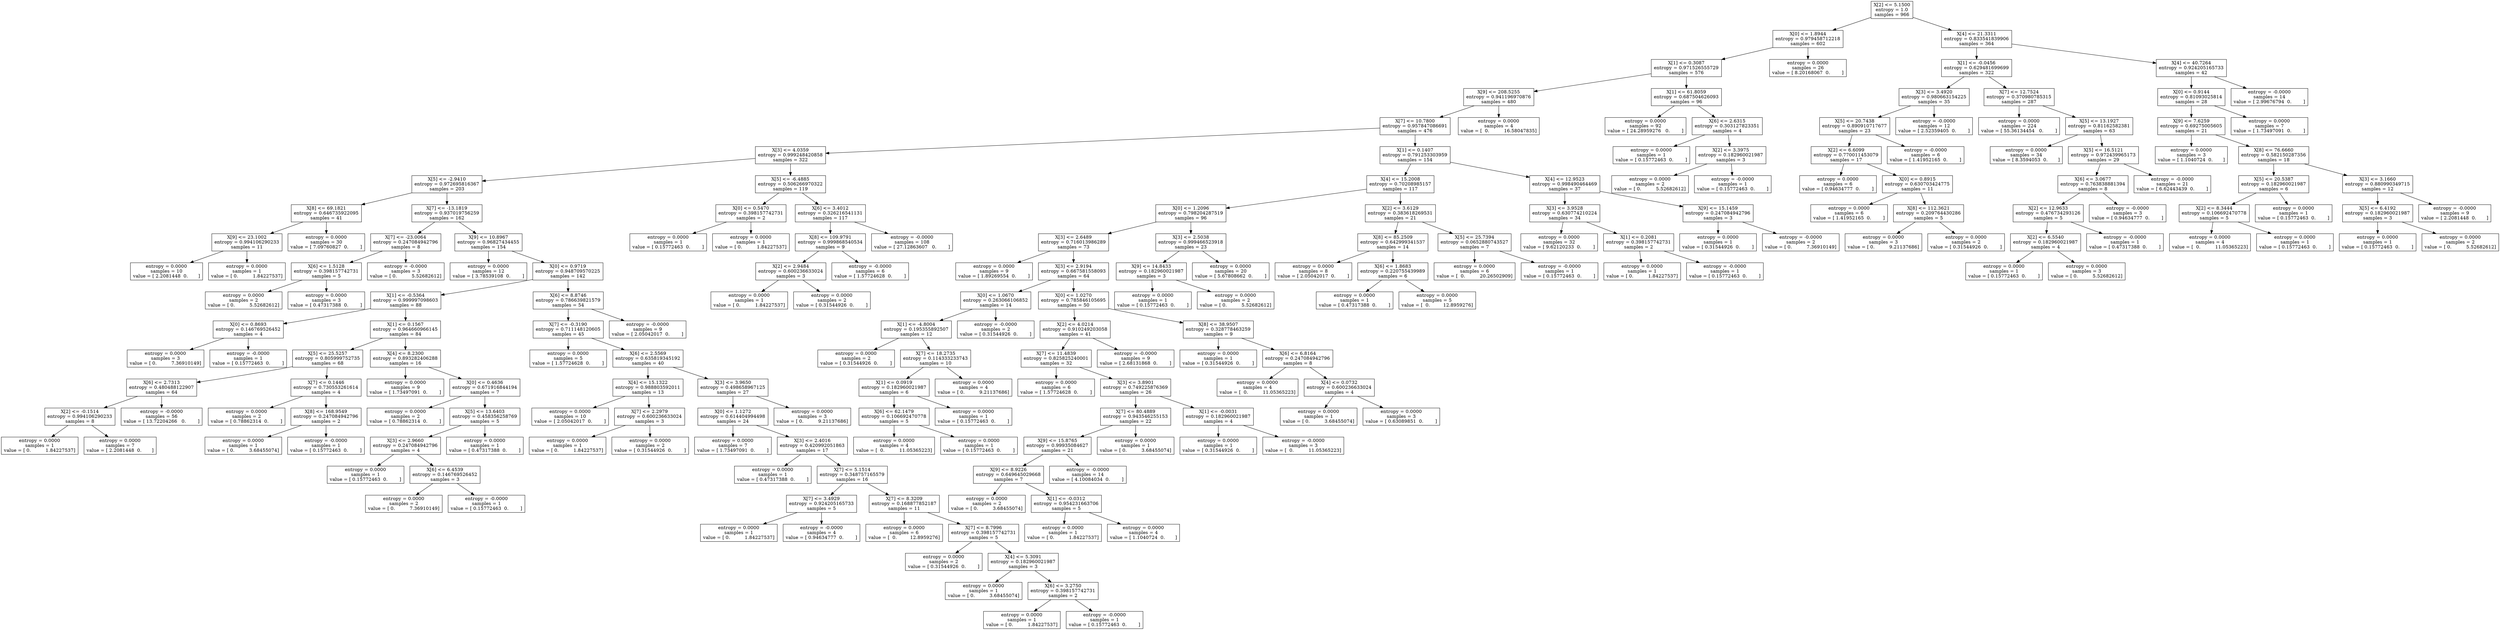 digraph Tree {
0 [label="X[2] <= 5.1500\nentropy = 1.0\nsamples = 966", shape="box"] ;
1 [label="X[0] <= 1.8944\nentropy = 0.979458712218\nsamples = 602", shape="box"] ;
0 -> 1 ;
2 [label="X[1] <= 0.3087\nentropy = 0.971526555729\nsamples = 576", shape="box"] ;
1 -> 2 ;
3 [label="X[9] <= 208.5255\nentropy = 0.941196970876\nsamples = 480", shape="box"] ;
2 -> 3 ;
4 [label="X[7] <= 10.7800\nentropy = 0.957847086691\nsamples = 476", shape="box"] ;
3 -> 4 ;
5 [label="X[3] <= 4.0359\nentropy = 0.999248420858\nsamples = 322", shape="box"] ;
4 -> 5 ;
6 [label="X[5] <= -2.9410\nentropy = 0.972695816367\nsamples = 203", shape="box"] ;
5 -> 6 ;
7 [label="X[8] <= 69.1821\nentropy = 0.646735922095\nsamples = 41", shape="box"] ;
6 -> 7 ;
8 [label="X[9] <= 23.1002\nentropy = 0.994106290233\nsamples = 11", shape="box"] ;
7 -> 8 ;
9 [label="entropy = 0.0000\nsamples = 10\nvalue = [ 2.2081448  0.       ]", shape="box"] ;
8 -> 9 ;
10 [label="entropy = 0.0000\nsamples = 1\nvalue = [ 0.          1.84227537]", shape="box"] ;
8 -> 10 ;
11 [label="entropy = 0.0000\nsamples = 30\nvalue = [ 7.09760827  0.        ]", shape="box"] ;
7 -> 11 ;
12 [label="X[7] <= -13.1819\nentropy = 0.937019756259\nsamples = 162", shape="box"] ;
6 -> 12 ;
13 [label="X[7] <= -23.0064\nentropy = 0.247084942796\nsamples = 8", shape="box"] ;
12 -> 13 ;
14 [label="X[6] <= 1.5128\nentropy = 0.398157742731\nsamples = 5", shape="box"] ;
13 -> 14 ;
15 [label="entropy = 0.0000\nsamples = 2\nvalue = [ 0.          5.52682612]", shape="box"] ;
14 -> 15 ;
16 [label="entropy = 0.0000\nsamples = 3\nvalue = [ 0.47317388  0.        ]", shape="box"] ;
14 -> 16 ;
17 [label="entropy = -0.0000\nsamples = 3\nvalue = [ 0.          5.52682612]", shape="box"] ;
13 -> 17 ;
18 [label="X[9] <= 10.8967\nentropy = 0.96827434455\nsamples = 154", shape="box"] ;
12 -> 18 ;
19 [label="entropy = 0.0000\nsamples = 12\nvalue = [ 3.78539108  0.        ]", shape="box"] ;
18 -> 19 ;
20 [label="X[0] <= 0.9719\nentropy = 0.948709570225\nsamples = 142", shape="box"] ;
18 -> 20 ;
21 [label="X[1] <= -0.5364\nentropy = 0.999997098603\nsamples = 88", shape="box"] ;
20 -> 21 ;
22 [label="X[0] <= 0.8693\nentropy = 0.146769526452\nsamples = 4", shape="box"] ;
21 -> 22 ;
23 [label="entropy = 0.0000\nsamples = 3\nvalue = [ 0.          7.36910149]", shape="box"] ;
22 -> 23 ;
24 [label="entropy = -0.0000\nsamples = 1\nvalue = [ 0.15772463  0.        ]", shape="box"] ;
22 -> 24 ;
25 [label="X[1] <= 0.1567\nentropy = 0.964660966145\nsamples = 84", shape="box"] ;
21 -> 25 ;
26 [label="X[5] <= 25.5257\nentropy = 0.805999752735\nsamples = 68", shape="box"] ;
25 -> 26 ;
27 [label="X[6] <= 2.7313\nentropy = 0.480488122907\nsamples = 64", shape="box"] ;
26 -> 27 ;
28 [label="X[2] <= -0.1514\nentropy = 0.994106290233\nsamples = 8", shape="box"] ;
27 -> 28 ;
29 [label="entropy = 0.0000\nsamples = 1\nvalue = [ 0.          1.84227537]", shape="box"] ;
28 -> 29 ;
30 [label="entropy = 0.0000\nsamples = 7\nvalue = [ 2.2081448  0.       ]", shape="box"] ;
28 -> 30 ;
31 [label="entropy = -0.0000\nsamples = 56\nvalue = [ 13.72204266   0.        ]", shape="box"] ;
27 -> 31 ;
32 [label="X[7] <= 0.1446\nentropy = 0.730553261614\nsamples = 4", shape="box"] ;
26 -> 32 ;
33 [label="entropy = 0.0000\nsamples = 2\nvalue = [ 0.78862314  0.        ]", shape="box"] ;
32 -> 33 ;
34 [label="X[8] <= 168.9549\nentropy = 0.247084942796\nsamples = 2", shape="box"] ;
32 -> 34 ;
35 [label="entropy = 0.0000\nsamples = 1\nvalue = [ 0.          3.68455074]", shape="box"] ;
34 -> 35 ;
36 [label="entropy = -0.0000\nsamples = 1\nvalue = [ 0.15772463  0.        ]", shape="box"] ;
34 -> 36 ;
37 [label="X[4] <= 8.2300\nentropy = 0.893282406288\nsamples = 16", shape="box"] ;
25 -> 37 ;
38 [label="entropy = 0.0000\nsamples = 9\nvalue = [ 1.73497091  0.        ]", shape="box"] ;
37 -> 38 ;
39 [label="X[0] <= 0.4636\nentropy = 0.671916844194\nsamples = 7", shape="box"] ;
37 -> 39 ;
40 [label="entropy = 0.0000\nsamples = 2\nvalue = [ 0.78862314  0.        ]", shape="box"] ;
39 -> 40 ;
41 [label="X[5] <= 13.6403\nentropy = 0.458356258769\nsamples = 5", shape="box"] ;
39 -> 41 ;
42 [label="X[3] <= 2.9660\nentropy = 0.247084942796\nsamples = 4", shape="box"] ;
41 -> 42 ;
43 [label="entropy = 0.0000\nsamples = 1\nvalue = [ 0.15772463  0.        ]", shape="box"] ;
42 -> 43 ;
44 [label="X[6] <= 6.4539\nentropy = 0.146769526452\nsamples = 3", shape="box"] ;
42 -> 44 ;
45 [label="entropy = 0.0000\nsamples = 2\nvalue = [ 0.          7.36910149]", shape="box"] ;
44 -> 45 ;
46 [label="entropy = -0.0000\nsamples = 1\nvalue = [ 0.15772463  0.        ]", shape="box"] ;
44 -> 46 ;
47 [label="entropy = 0.0000\nsamples = 1\nvalue = [ 0.47317388  0.        ]", shape="box"] ;
41 -> 47 ;
48 [label="X[6] <= 8.8746\nentropy = 0.786639821579\nsamples = 54", shape="box"] ;
20 -> 48 ;
49 [label="X[7] <= -0.3190\nentropy = 0.711148120605\nsamples = 45", shape="box"] ;
48 -> 49 ;
50 [label="entropy = 0.0000\nsamples = 5\nvalue = [ 1.57724628  0.        ]", shape="box"] ;
49 -> 50 ;
51 [label="X[6] <= 2.5569\nentropy = 0.635819345192\nsamples = 40", shape="box"] ;
49 -> 51 ;
52 [label="X[4] <= 15.1322\nentropy = 0.988803592011\nsamples = 13", shape="box"] ;
51 -> 52 ;
53 [label="entropy = 0.0000\nsamples = 10\nvalue = [ 2.05042017  0.        ]", shape="box"] ;
52 -> 53 ;
54 [label="X[7] <= 2.2979\nentropy = 0.600236633024\nsamples = 3", shape="box"] ;
52 -> 54 ;
55 [label="entropy = 0.0000\nsamples = 1\nvalue = [ 0.          1.84227537]", shape="box"] ;
54 -> 55 ;
56 [label="entropy = 0.0000\nsamples = 2\nvalue = [ 0.31544926  0.        ]", shape="box"] ;
54 -> 56 ;
57 [label="X[3] <= 3.9650\nentropy = 0.498658967125\nsamples = 27", shape="box"] ;
51 -> 57 ;
58 [label="X[0] <= 1.1272\nentropy = 0.614404994498\nsamples = 24", shape="box"] ;
57 -> 58 ;
59 [label="entropy = 0.0000\nsamples = 7\nvalue = [ 1.73497091  0.        ]", shape="box"] ;
58 -> 59 ;
60 [label="X[3] <= 2.4016\nentropy = 0.420992051863\nsamples = 17", shape="box"] ;
58 -> 60 ;
61 [label="entropy = 0.0000\nsamples = 1\nvalue = [ 0.47317388  0.        ]", shape="box"] ;
60 -> 61 ;
62 [label="X[7] <= 5.1514\nentropy = 0.348757165579\nsamples = 16", shape="box"] ;
60 -> 62 ;
63 [label="X[7] <= 3.4929\nentropy = 0.924205165733\nsamples = 5", shape="box"] ;
62 -> 63 ;
64 [label="entropy = 0.0000\nsamples = 1\nvalue = [ 0.          1.84227537]", shape="box"] ;
63 -> 64 ;
65 [label="entropy = -0.0000\nsamples = 4\nvalue = [ 0.94634777  0.        ]", shape="box"] ;
63 -> 65 ;
66 [label="X[7] <= 8.3209\nentropy = 0.168877852187\nsamples = 11", shape="box"] ;
62 -> 66 ;
67 [label="entropy = 0.0000\nsamples = 6\nvalue = [  0.         12.8959276]", shape="box"] ;
66 -> 67 ;
68 [label="X[7] <= 8.7996\nentropy = 0.398157742731\nsamples = 5", shape="box"] ;
66 -> 68 ;
69 [label="entropy = 0.0000\nsamples = 2\nvalue = [ 0.31544926  0.        ]", shape="box"] ;
68 -> 69 ;
70 [label="X[4] <= 5.3091\nentropy = 0.182960021987\nsamples = 3", shape="box"] ;
68 -> 70 ;
71 [label="entropy = 0.0000\nsamples = 1\nvalue = [ 0.          3.68455074]", shape="box"] ;
70 -> 71 ;
72 [label="X[6] <= 3.2750\nentropy = 0.398157742731\nsamples = 2", shape="box"] ;
70 -> 72 ;
73 [label="entropy = 0.0000\nsamples = 1\nvalue = [ 0.          1.84227537]", shape="box"] ;
72 -> 73 ;
74 [label="entropy = -0.0000\nsamples = 1\nvalue = [ 0.15772463  0.        ]", shape="box"] ;
72 -> 74 ;
75 [label="entropy = 0.0000\nsamples = 3\nvalue = [ 0.          9.21137686]", shape="box"] ;
57 -> 75 ;
76 [label="entropy = -0.0000\nsamples = 9\nvalue = [ 2.05042017  0.        ]", shape="box"] ;
48 -> 76 ;
77 [label="X[5] <= -6.4885\nentropy = 0.506266970322\nsamples = 119", shape="box"] ;
5 -> 77 ;
78 [label="X[0] <= 0.5470\nentropy = 0.398157742731\nsamples = 2", shape="box"] ;
77 -> 78 ;
79 [label="entropy = 0.0000\nsamples = 1\nvalue = [ 0.15772463  0.        ]", shape="box"] ;
78 -> 79 ;
80 [label="entropy = 0.0000\nsamples = 1\nvalue = [ 0.          1.84227537]", shape="box"] ;
78 -> 80 ;
81 [label="X[6] <= 3.4012\nentropy = 0.326216541131\nsamples = 117", shape="box"] ;
77 -> 81 ;
82 [label="X[8] <= 109.9791\nentropy = 0.999868540534\nsamples = 9", shape="box"] ;
81 -> 82 ;
83 [label="X[2] <= 2.9484\nentropy = 0.600236633024\nsamples = 3", shape="box"] ;
82 -> 83 ;
84 [label="entropy = 0.0000\nsamples = 1\nvalue = [ 0.          1.84227537]", shape="box"] ;
83 -> 84 ;
85 [label="entropy = 0.0000\nsamples = 2\nvalue = [ 0.31544926  0.        ]", shape="box"] ;
83 -> 85 ;
86 [label="entropy = -0.0000\nsamples = 6\nvalue = [ 1.57724628  0.        ]", shape="box"] ;
82 -> 86 ;
87 [label="entropy = -0.0000\nsamples = 108\nvalue = [ 27.12863607   0.        ]", shape="box"] ;
81 -> 87 ;
88 [label="X[1] <= 0.1407\nentropy = 0.791253303959\nsamples = 154", shape="box"] ;
4 -> 88 ;
89 [label="X[4] <= 15.2008\nentropy = 0.70208985157\nsamples = 117", shape="box"] ;
88 -> 89 ;
90 [label="X[0] <= 1.2096\nentropy = 0.798204287519\nsamples = 96", shape="box"] ;
89 -> 90 ;
91 [label="X[3] <= 2.6489\nentropy = 0.716013986289\nsamples = 73", shape="box"] ;
90 -> 91 ;
92 [label="entropy = 0.0000\nsamples = 9\nvalue = [ 1.89269554  0.        ]", shape="box"] ;
91 -> 92 ;
93 [label="X[3] <= 2.9194\nentropy = 0.667581558093\nsamples = 64", shape="box"] ;
91 -> 93 ;
94 [label="X[0] <= 1.0670\nentropy = 0.263066106852\nsamples = 14", shape="box"] ;
93 -> 94 ;
95 [label="X[1] <= -4.8004\nentropy = 0.195355892507\nsamples = 12", shape="box"] ;
94 -> 95 ;
96 [label="entropy = 0.0000\nsamples = 2\nvalue = [ 0.31544926  0.        ]", shape="box"] ;
95 -> 96 ;
97 [label="X[7] <= 18.2735\nentropy = 0.114333233743\nsamples = 10", shape="box"] ;
95 -> 97 ;
98 [label="X[1] <= 0.0919\nentropy = 0.182960021987\nsamples = 6", shape="box"] ;
97 -> 98 ;
99 [label="X[6] <= 62.1479\nentropy = 0.106692470778\nsamples = 5", shape="box"] ;
98 -> 99 ;
100 [label="entropy = 0.0000\nsamples = 4\nvalue = [  0.          11.05365223]", shape="box"] ;
99 -> 100 ;
101 [label="entropy = 0.0000\nsamples = 1\nvalue = [ 0.15772463  0.        ]", shape="box"] ;
99 -> 101 ;
102 [label="entropy = 0.0000\nsamples = 1\nvalue = [ 0.15772463  0.        ]", shape="box"] ;
98 -> 102 ;
103 [label="entropy = 0.0000\nsamples = 4\nvalue = [ 0.          9.21137686]", shape="box"] ;
97 -> 103 ;
104 [label="entropy = -0.0000\nsamples = 2\nvalue = [ 0.31544926  0.        ]", shape="box"] ;
94 -> 104 ;
105 [label="X[0] <= 1.0270\nentropy = 0.785846105695\nsamples = 50", shape="box"] ;
93 -> 105 ;
106 [label="X[2] <= 4.0214\nentropy = 0.910249203058\nsamples = 41", shape="box"] ;
105 -> 106 ;
107 [label="X[7] <= 11.4839\nentropy = 0.825825240001\nsamples = 32", shape="box"] ;
106 -> 107 ;
108 [label="entropy = 0.0000\nsamples = 6\nvalue = [ 1.57724628  0.        ]", shape="box"] ;
107 -> 108 ;
109 [label="X[3] <= 3.8901\nentropy = 0.749225876369\nsamples = 26", shape="box"] ;
107 -> 109 ;
110 [label="X[7] <= 80.4889\nentropy = 0.943546255153\nsamples = 22", shape="box"] ;
109 -> 110 ;
111 [label="X[9] <= 15.8765\nentropy = 0.99935084627\nsamples = 21", shape="box"] ;
110 -> 111 ;
112 [label="X[9] <= 8.9226\nentropy = 0.649645029668\nsamples = 7", shape="box"] ;
111 -> 112 ;
113 [label="entropy = 0.0000\nsamples = 2\nvalue = [ 0.          3.68455074]", shape="box"] ;
112 -> 113 ;
114 [label="X[1] <= -0.0312\nentropy = 0.954231663706\nsamples = 5", shape="box"] ;
112 -> 114 ;
115 [label="entropy = 0.0000\nsamples = 1\nvalue = [ 0.          1.84227537]", shape="box"] ;
114 -> 115 ;
116 [label="entropy = 0.0000\nsamples = 4\nvalue = [ 1.1040724  0.       ]", shape="box"] ;
114 -> 116 ;
117 [label="entropy = -0.0000\nsamples = 14\nvalue = [ 4.10084034  0.        ]", shape="box"] ;
111 -> 117 ;
118 [label="entropy = 0.0000\nsamples = 1\nvalue = [ 0.          3.68455074]", shape="box"] ;
110 -> 118 ;
119 [label="X[1] <= -0.0031\nentropy = 0.182960021987\nsamples = 4", shape="box"] ;
109 -> 119 ;
120 [label="entropy = 0.0000\nsamples = 1\nvalue = [ 0.31544926  0.        ]", shape="box"] ;
119 -> 120 ;
121 [label="entropy = -0.0000\nsamples = 3\nvalue = [  0.          11.05365223]", shape="box"] ;
119 -> 121 ;
122 [label="entropy = -0.0000\nsamples = 9\nvalue = [ 2.68131868  0.        ]", shape="box"] ;
106 -> 122 ;
123 [label="X[8] <= 38.9507\nentropy = 0.328778463259\nsamples = 9", shape="box"] ;
105 -> 123 ;
124 [label="entropy = 0.0000\nsamples = 1\nvalue = [ 0.31544926  0.        ]", shape="box"] ;
123 -> 124 ;
125 [label="X[6] <= 6.8164\nentropy = 0.247084942796\nsamples = 8", shape="box"] ;
123 -> 125 ;
126 [label="entropy = 0.0000\nsamples = 4\nvalue = [  0.          11.05365223]", shape="box"] ;
125 -> 126 ;
127 [label="X[4] <= 0.0732\nentropy = 0.600236633024\nsamples = 4", shape="box"] ;
125 -> 127 ;
128 [label="entropy = 0.0000\nsamples = 1\nvalue = [ 0.          3.68455074]", shape="box"] ;
127 -> 128 ;
129 [label="entropy = 0.0000\nsamples = 3\nvalue = [ 0.63089851  0.        ]", shape="box"] ;
127 -> 129 ;
130 [label="X[3] <= 2.5038\nentropy = 0.999466523918\nsamples = 23", shape="box"] ;
90 -> 130 ;
131 [label="X[9] <= 14.8433\nentropy = 0.182960021987\nsamples = 3", shape="box"] ;
130 -> 131 ;
132 [label="entropy = 0.0000\nsamples = 1\nvalue = [ 0.15772463  0.        ]", shape="box"] ;
131 -> 132 ;
133 [label="entropy = 0.0000\nsamples = 2\nvalue = [ 0.          5.52682612]", shape="box"] ;
131 -> 133 ;
134 [label="entropy = 0.0000\nsamples = 20\nvalue = [ 5.67808662  0.        ]", shape="box"] ;
130 -> 134 ;
135 [label="X[2] <= 3.6129\nentropy = 0.383618269531\nsamples = 21", shape="box"] ;
89 -> 135 ;
136 [label="X[8] <= 85.2509\nentropy = 0.642999341537\nsamples = 14", shape="box"] ;
135 -> 136 ;
137 [label="entropy = 0.0000\nsamples = 8\nvalue = [ 2.05042017  0.        ]", shape="box"] ;
136 -> 137 ;
138 [label="X[6] <= 1.8683\nentropy = 0.220755439989\nsamples = 6", shape="box"] ;
136 -> 138 ;
139 [label="entropy = 0.0000\nsamples = 1\nvalue = [ 0.47317388  0.        ]", shape="box"] ;
138 -> 139 ;
140 [label="entropy = 0.0000\nsamples = 5\nvalue = [  0.         12.8959276]", shape="box"] ;
138 -> 140 ;
141 [label="X[5] <= 25.7394\nentropy = 0.0652880743527\nsamples = 7", shape="box"] ;
135 -> 141 ;
142 [label="entropy = 0.0000\nsamples = 6\nvalue = [  0.          20.26502909]", shape="box"] ;
141 -> 142 ;
143 [label="entropy = -0.0000\nsamples = 1\nvalue = [ 0.15772463  0.        ]", shape="box"] ;
141 -> 143 ;
144 [label="X[4] <= 12.9523\nentropy = 0.998490464469\nsamples = 37", shape="box"] ;
88 -> 144 ;
145 [label="X[3] <= 3.9528\nentropy = 0.630774210224\nsamples = 34", shape="box"] ;
144 -> 145 ;
146 [label="entropy = 0.0000\nsamples = 32\nvalue = [ 9.62120233  0.        ]", shape="box"] ;
145 -> 146 ;
147 [label="X[1] <= 0.2081\nentropy = 0.398157742731\nsamples = 2", shape="box"] ;
145 -> 147 ;
148 [label="entropy = 0.0000\nsamples = 1\nvalue = [ 0.          1.84227537]", shape="box"] ;
147 -> 148 ;
149 [label="entropy = -0.0000\nsamples = 1\nvalue = [ 0.15772463  0.        ]", shape="box"] ;
147 -> 149 ;
150 [label="X[9] <= 15.1459\nentropy = 0.247084942796\nsamples = 3", shape="box"] ;
144 -> 150 ;
151 [label="entropy = 0.0000\nsamples = 1\nvalue = [ 0.31544926  0.        ]", shape="box"] ;
150 -> 151 ;
152 [label="entropy = -0.0000\nsamples = 2\nvalue = [ 0.          7.36910149]", shape="box"] ;
150 -> 152 ;
153 [label="entropy = 0.0000\nsamples = 4\nvalue = [  0.          16.58047835]", shape="box"] ;
3 -> 153 ;
154 [label="X[1] <= 61.8059\nentropy = 0.687504626093\nsamples = 96", shape="box"] ;
2 -> 154 ;
155 [label="entropy = 0.0000\nsamples = 92\nvalue = [ 24.28959276   0.        ]", shape="box"] ;
154 -> 155 ;
156 [label="X[6] <= 2.6315\nentropy = 0.303127823351\nsamples = 4", shape="box"] ;
154 -> 156 ;
157 [label="entropy = 0.0000\nsamples = 1\nvalue = [ 0.15772463  0.        ]", shape="box"] ;
156 -> 157 ;
158 [label="X[2] <= 3.3975\nentropy = 0.182960021987\nsamples = 3", shape="box"] ;
156 -> 158 ;
159 [label="entropy = 0.0000\nsamples = 2\nvalue = [ 0.          5.52682612]", shape="box"] ;
158 -> 159 ;
160 [label="entropy = -0.0000\nsamples = 1\nvalue = [ 0.15772463  0.        ]", shape="box"] ;
158 -> 160 ;
161 [label="entropy = 0.0000\nsamples = 26\nvalue = [ 8.20168067  0.        ]", shape="box"] ;
1 -> 161 ;
162 [label="X[4] <= 21.3311\nentropy = 0.833541839906\nsamples = 364", shape="box"] ;
0 -> 162 ;
163 [label="X[1] <= -0.0456\nentropy = 0.629481699699\nsamples = 322", shape="box"] ;
162 -> 163 ;
164 [label="X[3] <= 3.4920\nentropy = 0.980663154225\nsamples = 35", shape="box"] ;
163 -> 164 ;
165 [label="X[5] <= 20.7438\nentropy = 0.890910717677\nsamples = 23", shape="box"] ;
164 -> 165 ;
166 [label="X[2] <= 6.6099\nentropy = 0.770011453079\nsamples = 17", shape="box"] ;
165 -> 166 ;
167 [label="entropy = 0.0000\nsamples = 6\nvalue = [ 0.94634777  0.        ]", shape="box"] ;
166 -> 167 ;
168 [label="X[0] <= 0.8915\nentropy = 0.630703424775\nsamples = 11", shape="box"] ;
166 -> 168 ;
169 [label="entropy = 0.0000\nsamples = 6\nvalue = [ 1.41952165  0.        ]", shape="box"] ;
168 -> 169 ;
170 [label="X[8] <= 112.3621\nentropy = 0.209764430286\nsamples = 5", shape="box"] ;
168 -> 170 ;
171 [label="entropy = 0.0000\nsamples = 3\nvalue = [ 0.          9.21137686]", shape="box"] ;
170 -> 171 ;
172 [label="entropy = 0.0000\nsamples = 2\nvalue = [ 0.31544926  0.        ]", shape="box"] ;
170 -> 172 ;
173 [label="entropy = -0.0000\nsamples = 6\nvalue = [ 1.41952165  0.        ]", shape="box"] ;
165 -> 173 ;
174 [label="entropy = -0.0000\nsamples = 12\nvalue = [ 2.52359405  0.        ]", shape="box"] ;
164 -> 174 ;
175 [label="X[7] <= 12.7524\nentropy = 0.370980785315\nsamples = 287", shape="box"] ;
163 -> 175 ;
176 [label="entropy = 0.0000\nsamples = 224\nvalue = [ 55.36134454   0.        ]", shape="box"] ;
175 -> 176 ;
177 [label="X[5] <= 13.1927\nentropy = 0.81162582381\nsamples = 63", shape="box"] ;
175 -> 177 ;
178 [label="entropy = 0.0000\nsamples = 34\nvalue = [ 8.3594053  0.       ]", shape="box"] ;
177 -> 178 ;
179 [label="X[5] <= 16.5121\nentropy = 0.972439965173\nsamples = 29", shape="box"] ;
177 -> 179 ;
180 [label="X[6] <= 3.0677\nentropy = 0.763838881394\nsamples = 8", shape="box"] ;
179 -> 180 ;
181 [label="X[2] <= 12.9633\nentropy = 0.476734293126\nsamples = 5", shape="box"] ;
180 -> 181 ;
182 [label="X[2] <= 6.5540\nentropy = 0.182960021987\nsamples = 4", shape="box"] ;
181 -> 182 ;
183 [label="entropy = 0.0000\nsamples = 1\nvalue = [ 0.15772463  0.        ]", shape="box"] ;
182 -> 183 ;
184 [label="entropy = 0.0000\nsamples = 3\nvalue = [ 0.          5.52682612]", shape="box"] ;
182 -> 184 ;
185 [label="entropy = -0.0000\nsamples = 1\nvalue = [ 0.47317388  0.        ]", shape="box"] ;
181 -> 185 ;
186 [label="entropy = -0.0000\nsamples = 3\nvalue = [ 0.94634777  0.        ]", shape="box"] ;
180 -> 186 ;
187 [label="entropy = -0.0000\nsamples = 21\nvalue = [ 6.62443439  0.        ]", shape="box"] ;
179 -> 187 ;
188 [label="X[4] <= 40.7264\nentropy = 0.924205165733\nsamples = 42", shape="box"] ;
162 -> 188 ;
189 [label="X[0] <= 0.9144\nentropy = 0.81093025814\nsamples = 28", shape="box"] ;
188 -> 189 ;
190 [label="X[9] <= 7.6259\nentropy = 0.69275005605\nsamples = 21", shape="box"] ;
189 -> 190 ;
191 [label="entropy = 0.0000\nsamples = 3\nvalue = [ 1.1040724  0.       ]", shape="box"] ;
190 -> 191 ;
192 [label="X[8] <= 76.6660\nentropy = 0.582150287356\nsamples = 18", shape="box"] ;
190 -> 192 ;
193 [label="X[5] <= 20.5387\nentropy = 0.182960021987\nsamples = 6", shape="box"] ;
192 -> 193 ;
194 [label="X[2] <= 8.3444\nentropy = 0.106692470778\nsamples = 5", shape="box"] ;
193 -> 194 ;
195 [label="entropy = 0.0000\nsamples = 4\nvalue = [  0.          11.05365223]", shape="box"] ;
194 -> 195 ;
196 [label="entropy = 0.0000\nsamples = 1\nvalue = [ 0.15772463  0.        ]", shape="box"] ;
194 -> 196 ;
197 [label="entropy = 0.0000\nsamples = 1\nvalue = [ 0.15772463  0.        ]", shape="box"] ;
193 -> 197 ;
198 [label="X[3] <= 3.1660\nentropy = 0.880990349715\nsamples = 12", shape="box"] ;
192 -> 198 ;
199 [label="X[5] <= 6.4192\nentropy = 0.182960021987\nsamples = 3", shape="box"] ;
198 -> 199 ;
200 [label="entropy = 0.0000\nsamples = 1\nvalue = [ 0.15772463  0.        ]", shape="box"] ;
199 -> 200 ;
201 [label="entropy = 0.0000\nsamples = 2\nvalue = [ 0.          5.52682612]", shape="box"] ;
199 -> 201 ;
202 [label="entropy = -0.0000\nsamples = 9\nvalue = [ 2.2081448  0.       ]", shape="box"] ;
198 -> 202 ;
203 [label="entropy = 0.0000\nsamples = 7\nvalue = [ 1.73497091  0.        ]", shape="box"] ;
189 -> 203 ;
204 [label="entropy = -0.0000\nsamples = 14\nvalue = [ 2.99676794  0.        ]", shape="box"] ;
188 -> 204 ;
}